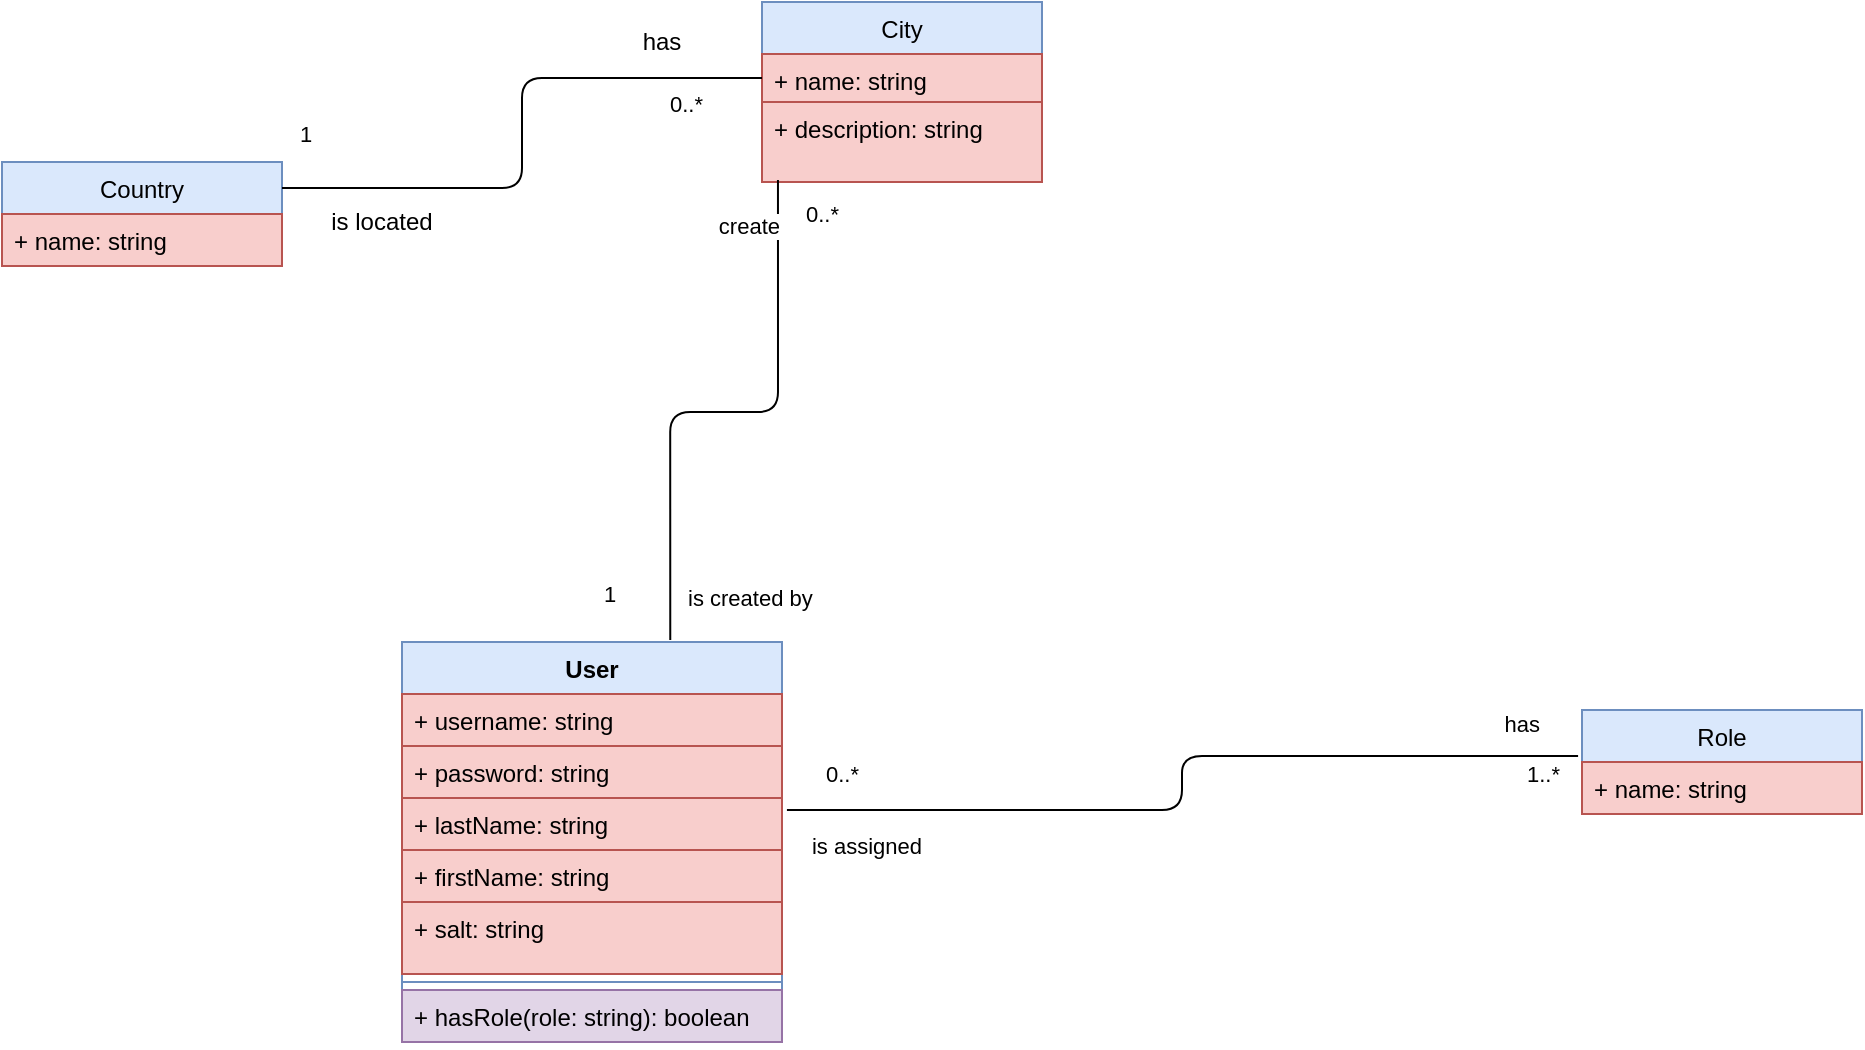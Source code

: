 <mxfile version="14.5.1" type="device"><diagram name="Page-1" id="6133507b-19e7-1e82-6fc7-422aa6c4b21f"><mxGraphModel dx="1350" dy="816" grid="1" gridSize="10" guides="1" tooltips="1" connect="1" arrows="1" fold="1" page="1" pageScale="1" pageWidth="1100" pageHeight="850" background="#ffffff" math="0" shadow="0"><root><mxCell id="0"/><mxCell id="1" parent="0"/><mxCell id="9Bm2r_O9k2Ez0bSnaOMH-4" value="Country" style="swimlane;fontStyle=0;childLayout=stackLayout;horizontal=1;startSize=26;fillColor=#dae8fc;horizontalStack=0;resizeParent=1;resizeParentMax=0;resizeLast=0;collapsible=1;marginBottom=0;strokeColor=#6c8ebf;" parent="1" vertex="1"><mxGeometry x="150" y="110" width="140" height="52" as="geometry"/></mxCell><mxCell id="9Bm2r_O9k2Ez0bSnaOMH-5" value="+ name: string" style="text;strokeColor=#b85450;fillColor=#f8cecc;align=left;verticalAlign=top;spacingLeft=4;spacingRight=4;overflow=hidden;rotatable=0;points=[[0,0.5],[1,0.5]];portConstraint=eastwest;" parent="9Bm2r_O9k2Ez0bSnaOMH-4" vertex="1"><mxGeometry y="26" width="140" height="26" as="geometry"/></mxCell><mxCell id="9Bm2r_O9k2Ez0bSnaOMH-8" value="City" style="swimlane;fontStyle=0;childLayout=stackLayout;horizontal=1;startSize=26;fillColor=#dae8fc;horizontalStack=0;resizeParent=1;resizeParentMax=0;resizeLast=0;collapsible=1;marginBottom=0;strokeColor=#6c8ebf;" parent="1" vertex="1"><mxGeometry x="530" y="30" width="140" height="90" as="geometry"/></mxCell><mxCell id="9Bm2r_O9k2Ez0bSnaOMH-9" value="+ name: string" style="text;strokeColor=#b85450;fillColor=#f8cecc;align=left;verticalAlign=top;spacingLeft=4;spacingRight=4;overflow=hidden;rotatable=0;points=[[0,0.5],[1,0.5]];portConstraint=eastwest;" parent="9Bm2r_O9k2Ez0bSnaOMH-8" vertex="1"><mxGeometry y="26" width="140" height="24" as="geometry"/></mxCell><mxCell id="9Bm2r_O9k2Ez0bSnaOMH-41" value="+ description: string" style="text;strokeColor=#b85450;fillColor=#f8cecc;align=left;verticalAlign=top;spacingLeft=4;spacingRight=4;overflow=hidden;rotatable=0;points=[[0,0.5],[1,0.5]];portConstraint=eastwest;" parent="9Bm2r_O9k2Ez0bSnaOMH-8" vertex="1"><mxGeometry y="50" width="140" height="40" as="geometry"/></mxCell><mxCell id="9Bm2r_O9k2Ez0bSnaOMH-42" value="Role" style="swimlane;fontStyle=0;childLayout=stackLayout;horizontal=1;startSize=26;fillColor=#dae8fc;horizontalStack=0;resizeParent=1;resizeParentMax=0;resizeLast=0;collapsible=1;marginBottom=0;strokeColor=#6c8ebf;" parent="1" vertex="1"><mxGeometry x="940" y="384" width="140" height="52" as="geometry"/></mxCell><mxCell id="9Bm2r_O9k2Ez0bSnaOMH-43" value="+ name: string&#10;" style="text;strokeColor=#b85450;fillColor=#f8cecc;align=left;verticalAlign=top;spacingLeft=4;spacingRight=4;overflow=hidden;rotatable=0;points=[[0,0.5],[1,0.5]];portConstraint=eastwest;" parent="9Bm2r_O9k2Ez0bSnaOMH-42" vertex="1"><mxGeometry y="26" width="140" height="26" as="geometry"/></mxCell><mxCell id="9Bm2r_O9k2Ez0bSnaOMH-80" value="" style="endArrow=none;html=1;edgeStyle=orthogonalEdgeStyle;entryX=-0.014;entryY=-0.115;entryDx=0;entryDy=0;entryPerimeter=0;exitX=1.013;exitY=1.231;exitDx=0;exitDy=0;exitPerimeter=0;" parent="1" source="9Bm2r_O9k2Ez0bSnaOMH-94" target="9Bm2r_O9k2Ez0bSnaOMH-43" edge="1"><mxGeometry relative="1" as="geometry"><mxPoint x="511.08" y="377.058" as="sourcePoint"/><mxPoint x="750" y="410" as="targetPoint"/></mxGeometry></mxCell><mxCell id="9Bm2r_O9k2Ez0bSnaOMH-81" value="0..*" style="edgeLabel;resizable=0;html=1;align=left;verticalAlign=bottom;" parent="9Bm2r_O9k2Ez0bSnaOMH-80" connectable="0" vertex="1"><mxGeometry x="-1" relative="1" as="geometry"><mxPoint x="17.53" y="-9.01" as="offset"/></mxGeometry></mxCell><mxCell id="9Bm2r_O9k2Ez0bSnaOMH-82" value="1..*" style="edgeLabel;resizable=0;html=1;align=right;verticalAlign=bottom;" parent="9Bm2r_O9k2Ez0bSnaOMH-80" connectable="0" vertex="1"><mxGeometry x="1" relative="1" as="geometry"><mxPoint x="-8.08" y="17.99" as="offset"/></mxGeometry></mxCell><mxCell id="9Bm2r_O9k2Ez0bSnaOMH-85" value="has" style="text;html=1;strokeColor=none;fillColor=none;align=center;verticalAlign=middle;whiteSpace=wrap;rounded=0;" parent="1" vertex="1"><mxGeometry x="460" y="40" width="40" height="20" as="geometry"/></mxCell><mxCell id="9Bm2r_O9k2Ez0bSnaOMH-86" value="0..*" style="edgeLabel;resizable=0;html=1;align=left;verticalAlign=bottom;" parent="1" connectable="0" vertex="1"><mxGeometry x="490.0" y="89.998" as="geometry"><mxPoint x="-8" as="offset"/></mxGeometry></mxCell><mxCell id="9Bm2r_O9k2Ez0bSnaOMH-87" value="1" style="edgeLabel;resizable=0;html=1;align=left;verticalAlign=bottom;" parent="1" connectable="0" vertex="1"><mxGeometry x="490.0" y="79.998" as="geometry"><mxPoint x="-193" y="25" as="offset"/></mxGeometry></mxCell><mxCell id="9Bm2r_O9k2Ez0bSnaOMH-88" value="User" style="swimlane;fontStyle=1;align=center;verticalAlign=top;childLayout=stackLayout;horizontal=1;startSize=26;horizontalStack=0;resizeParent=1;resizeParentMax=0;resizeLast=0;collapsible=1;marginBottom=0;fillColor=#dae8fc;strokeColor=#6c8ebf;" parent="1" vertex="1"><mxGeometry x="350" y="350" width="190" height="200" as="geometry"/></mxCell><mxCell id="9Bm2r_O9k2Ez0bSnaOMH-95" value="+ username: string" style="text;strokeColor=#b85450;fillColor=#f8cecc;align=left;verticalAlign=top;spacingLeft=4;spacingRight=4;overflow=hidden;rotatable=0;points=[[0,0.5],[1,0.5]];portConstraint=eastwest;" parent="9Bm2r_O9k2Ez0bSnaOMH-88" vertex="1"><mxGeometry y="26" width="190" height="26" as="geometry"/></mxCell><mxCell id="9Bm2r_O9k2Ez0bSnaOMH-94" value="+ password: string" style="text;strokeColor=#b85450;fillColor=#f8cecc;align=left;verticalAlign=top;spacingLeft=4;spacingRight=4;overflow=hidden;rotatable=0;points=[[0,0.5],[1,0.5]];portConstraint=eastwest;" parent="9Bm2r_O9k2Ez0bSnaOMH-88" vertex="1"><mxGeometry y="52" width="190" height="26" as="geometry"/></mxCell><mxCell id="9Bm2r_O9k2Ez0bSnaOMH-93" value="+ lastName: string" style="text;strokeColor=#b85450;fillColor=#f8cecc;align=left;verticalAlign=top;spacingLeft=4;spacingRight=4;overflow=hidden;rotatable=0;points=[[0,0.5],[1,0.5]];portConstraint=eastwest;" parent="9Bm2r_O9k2Ez0bSnaOMH-88" vertex="1"><mxGeometry y="78" width="190" height="26" as="geometry"/></mxCell><mxCell id="9Bm2r_O9k2Ez0bSnaOMH-92" value="+ firstName: string" style="text;strokeColor=#b85450;fillColor=#f8cecc;align=left;verticalAlign=top;spacingLeft=4;spacingRight=4;overflow=hidden;rotatable=0;points=[[0,0.5],[1,0.5]];portConstraint=eastwest;" parent="9Bm2r_O9k2Ez0bSnaOMH-88" vertex="1"><mxGeometry y="104" width="190" height="26" as="geometry"/></mxCell><mxCell id="9Bm2r_O9k2Ez0bSnaOMH-96" value="+ salt: string" style="text;strokeColor=#b85450;fillColor=#f8cecc;align=left;verticalAlign=top;spacingLeft=4;spacingRight=4;overflow=hidden;rotatable=0;points=[[0,0.5],[1,0.5]];portConstraint=eastwest;" parent="9Bm2r_O9k2Ez0bSnaOMH-88" vertex="1"><mxGeometry y="130" width="190" height="36" as="geometry"/></mxCell><mxCell id="9Bm2r_O9k2Ez0bSnaOMH-90" value="" style="line;strokeWidth=1;fillColor=#dae8fc;align=left;verticalAlign=middle;spacingTop=-1;spacingLeft=3;spacingRight=3;rotatable=0;labelPosition=right;points=[];portConstraint=eastwest;strokeColor=#6c8ebf;" parent="9Bm2r_O9k2Ez0bSnaOMH-88" vertex="1"><mxGeometry y="166" width="190" height="8" as="geometry"/></mxCell><mxCell id="9Bm2r_O9k2Ez0bSnaOMH-91" value="+ hasRole(role: string): boolean" style="text;strokeColor=#9673a6;fillColor=#e1d5e7;align=left;verticalAlign=top;spacingLeft=4;spacingRight=4;overflow=hidden;rotatable=0;points=[[0,0.5],[1,0.5]];portConstraint=eastwest;" parent="9Bm2r_O9k2Ez0bSnaOMH-88" vertex="1"><mxGeometry y="174" width="190" height="26" as="geometry"/></mxCell><mxCell id="9Bm2r_O9k2Ez0bSnaOMH-97" value="" style="endArrow=none;html=1;edgeStyle=orthogonalEdgeStyle;exitX=1;exitY=0.25;exitDx=0;exitDy=0;entryX=0;entryY=0.5;entryDx=0;entryDy=0;" parent="1" source="9Bm2r_O9k2Ez0bSnaOMH-4" target="9Bm2r_O9k2Ez0bSnaOMH-9" edge="1"><mxGeometry relative="1" as="geometry"><mxPoint x="590" y="410" as="sourcePoint"/><mxPoint x="750" y="410" as="targetPoint"/></mxGeometry></mxCell><mxCell id="9Bm2r_O9k2Ez0bSnaOMH-102" value="" style="endArrow=none;html=1;edgeStyle=orthogonalEdgeStyle;exitX=0.706;exitY=-0.005;exitDx=0;exitDy=0;exitPerimeter=0;entryX=0.057;entryY=0.975;entryDx=0;entryDy=0;entryPerimeter=0;" parent="1" source="9Bm2r_O9k2Ez0bSnaOMH-88" target="9Bm2r_O9k2Ez0bSnaOMH-41" edge="1"><mxGeometry relative="1" as="geometry"><mxPoint x="590" y="410" as="sourcePoint"/><mxPoint x="540" y="130" as="targetPoint"/></mxGeometry></mxCell><mxCell id="9Bm2r_O9k2Ez0bSnaOMH-103" value="is created by" style="edgeLabel;resizable=0;html=1;align=left;verticalAlign=bottom;" parent="9Bm2r_O9k2Ez0bSnaOMH-102" connectable="0" vertex="1"><mxGeometry x="-1" relative="1" as="geometry"><mxPoint x="7.04" y="-13" as="offset"/></mxGeometry></mxCell><mxCell id="9Bm2r_O9k2Ez0bSnaOMH-104" value="has" style="edgeLabel;resizable=0;html=1;align=right;verticalAlign=bottom;" parent="9Bm2r_O9k2Ez0bSnaOMH-102" connectable="0" vertex="1"><mxGeometry x="1" relative="1" as="geometry"><mxPoint x="382.02" y="281" as="offset"/></mxGeometry></mxCell><mxCell id="9Bm2r_O9k2Ez0bSnaOMH-105" value="0..*" style="edgeLabel;resizable=0;html=1;align=left;verticalAlign=bottom;" parent="1" connectable="0" vertex="1"><mxGeometry x="510.0" y="99.998" as="geometry"><mxPoint x="40" y="45" as="offset"/></mxGeometry></mxCell><mxCell id="9Bm2r_O9k2Ez0bSnaOMH-106" value="is located" style="text;html=1;strokeColor=none;fillColor=none;align=center;verticalAlign=middle;whiteSpace=wrap;rounded=0;" parent="1" vertex="1"><mxGeometry x="300" y="130" width="80" height="20" as="geometry"/></mxCell><mxCell id="9Bm2r_O9k2Ez0bSnaOMH-108" value="1" style="edgeLabel;resizable=0;html=1;align=left;verticalAlign=bottom;" parent="1" connectable="0" vertex="1"><mxGeometry x="409" y="289.998" as="geometry"><mxPoint x="40" y="45" as="offset"/></mxGeometry></mxCell><mxCell id="9Bm2r_O9k2Ez0bSnaOMH-109" value="create" style="edgeLabel;resizable=0;html=1;align=right;verticalAlign=bottom;" parent="1" connectable="0" vertex="1"><mxGeometry x="539.94" y="150.0" as="geometry"/></mxCell><mxCell id="9Bm2r_O9k2Ez0bSnaOMH-110" value="is assigned" style="edgeLabel;resizable=0;html=1;align=right;verticalAlign=bottom;" parent="1" connectable="0" vertex="1"><mxGeometry x="610.0" y="460.0" as="geometry"/></mxCell></root></mxGraphModel></diagram></mxfile>